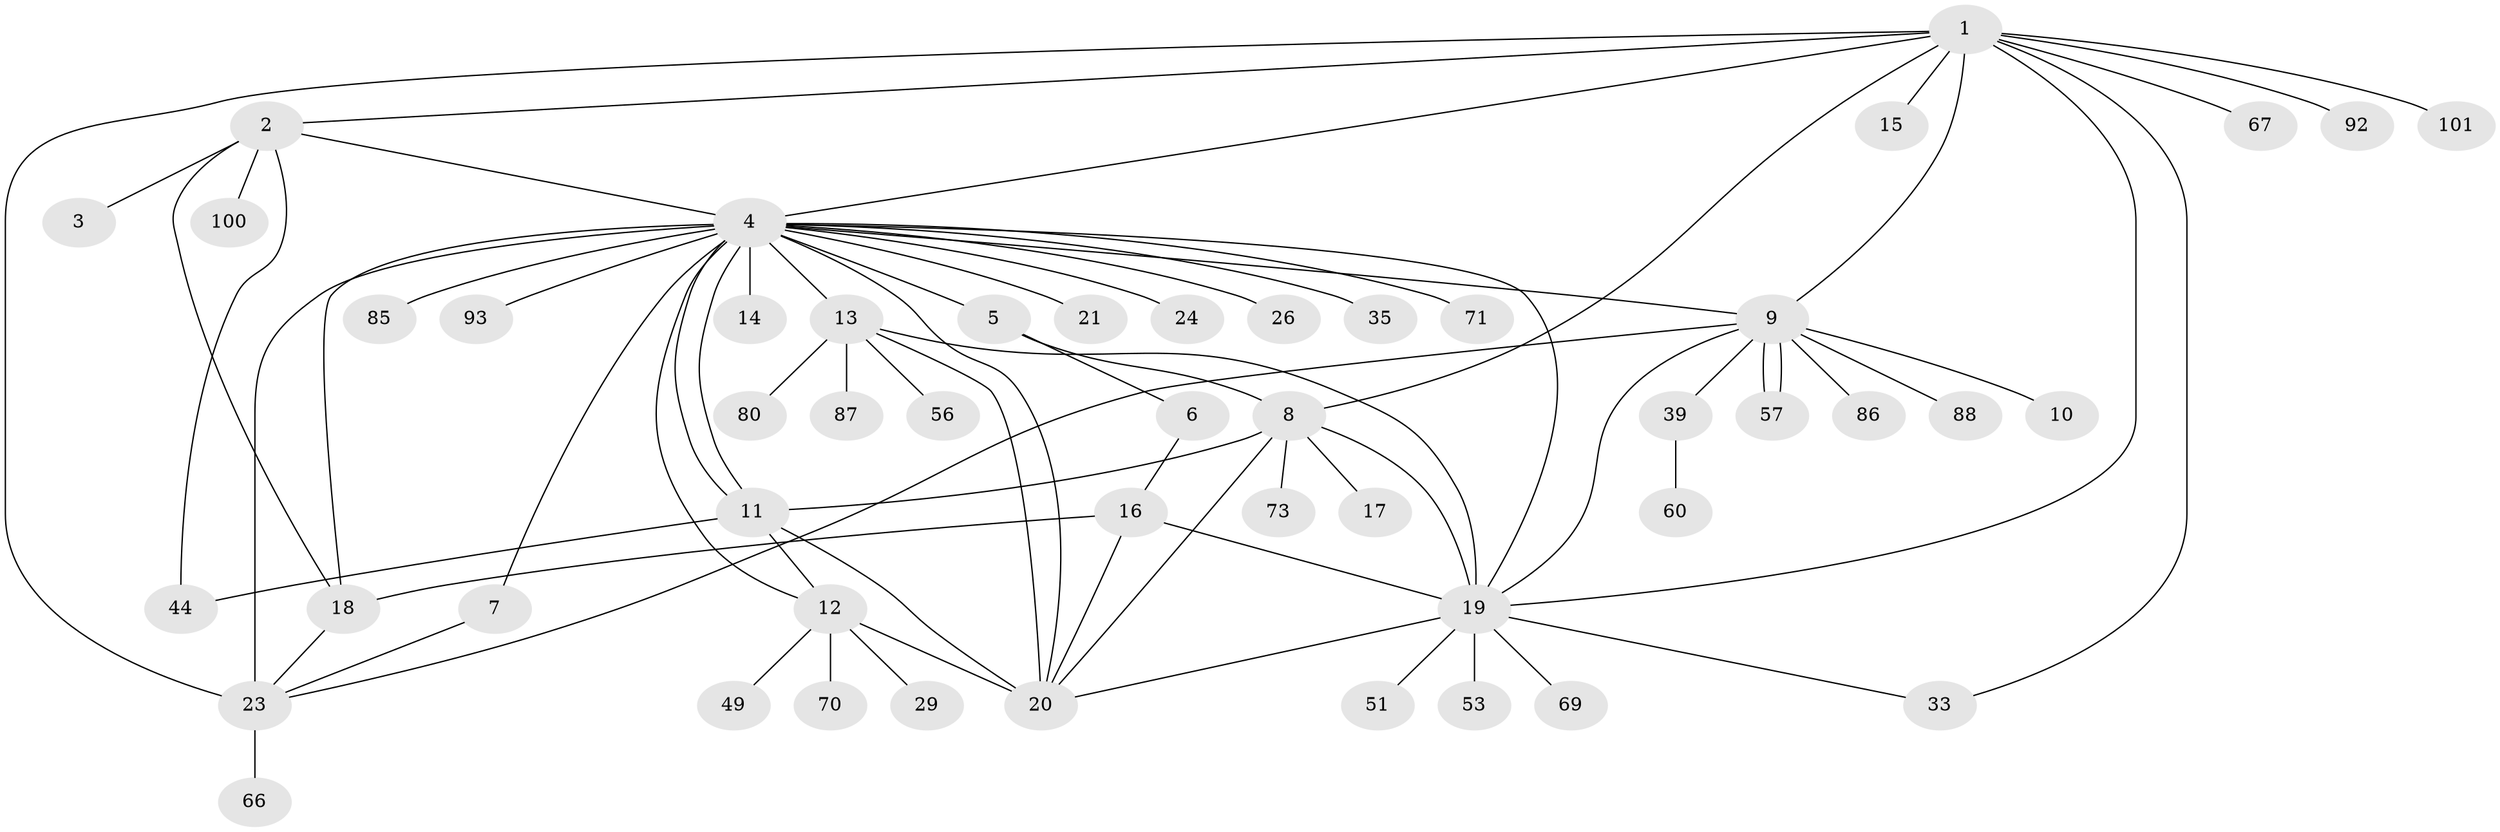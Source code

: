 // original degree distribution, {11: 0.009900990099009901, 6: 0.0297029702970297, 1: 0.46534653465346537, 20: 0.009900990099009901, 3: 0.1485148514851485, 5: 0.04950495049504951, 10: 0.009900990099009901, 7: 0.04950495049504951, 8: 0.019801980198019802, 4: 0.04950495049504951, 9: 0.009900990099009901, 2: 0.1485148514851485}
// Generated by graph-tools (version 1.1) at 2025/14/03/09/25 04:14:40]
// undirected, 50 vertices, 75 edges
graph export_dot {
graph [start="1"]
  node [color=gray90,style=filled];
  1;
  2;
  3;
  4 [super="+25+22"];
  5;
  6 [super="+41"];
  7 [super="+98"];
  8 [super="+37"];
  9;
  10;
  11 [super="+30"];
  12 [super="+28"];
  13;
  14;
  15;
  16 [super="+48"];
  17;
  18;
  19 [super="+27+34"];
  20 [super="+54+62+78+94+74+52"];
  21;
  23 [super="+50+42+82+46+36"];
  24 [super="+38"];
  26;
  29;
  33;
  35;
  39 [super="+47+77"];
  44;
  49;
  51;
  53 [super="+83"];
  56;
  57;
  60;
  66;
  67;
  69;
  70;
  71;
  73;
  80;
  85;
  86;
  87;
  88;
  92;
  93;
  100;
  101;
  1 -- 2;
  1 -- 4;
  1 -- 9;
  1 -- 15;
  1 -- 19;
  1 -- 33;
  1 -- 67;
  1 -- 92;
  1 -- 101;
  1 -- 23;
  1 -- 8;
  2 -- 3;
  2 -- 4;
  2 -- 18;
  2 -- 44;
  2 -- 100;
  4 -- 5;
  4 -- 7;
  4 -- 11 [weight=2];
  4 -- 11;
  4 -- 12;
  4 -- 13 [weight=3];
  4 -- 14;
  4 -- 21;
  4 -- 26;
  4 -- 85;
  4 -- 93;
  4 -- 23 [weight=6];
  4 -- 19 [weight=2];
  4 -- 18;
  4 -- 35;
  4 -- 9;
  4 -- 20;
  4 -- 71;
  4 -- 24 [weight=2];
  5 -- 6;
  5 -- 8;
  6 -- 16;
  7 -- 23;
  8 -- 17;
  8 -- 20;
  8 -- 73;
  8 -- 19;
  8 -- 11;
  9 -- 10;
  9 -- 39;
  9 -- 57;
  9 -- 57;
  9 -- 86;
  9 -- 88;
  9 -- 23;
  9 -- 19;
  11 -- 12;
  11 -- 44 [weight=2];
  11 -- 20 [weight=3];
  12 -- 29;
  12 -- 49;
  12 -- 70;
  12 -- 20;
  13 -- 56;
  13 -- 80;
  13 -- 87;
  13 -- 19;
  13 -- 20;
  16 -- 18;
  16 -- 20;
  16 -- 19 [weight=3];
  18 -- 23;
  19 -- 51;
  19 -- 33;
  19 -- 69;
  19 -- 53;
  19 -- 20 [weight=2];
  23 -- 66;
  39 -- 60;
}
